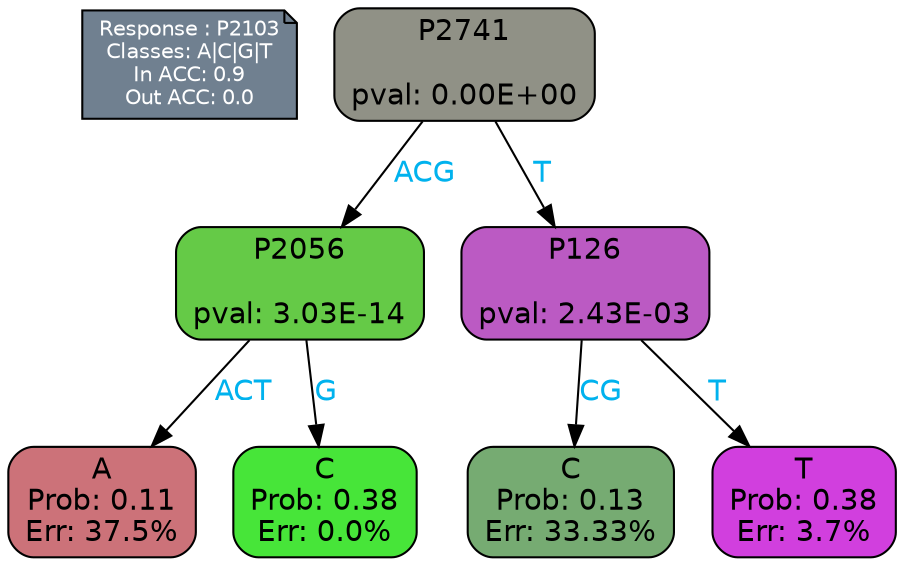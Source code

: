 digraph Tree {
node [shape=box, style="filled, rounded", color="black", fontname=helvetica] ;
graph [ranksep=equally, splines=polylines, bgcolor=transparent, dpi=600] ;
edge [fontname=helvetica] ;
LEGEND [label="Response : P2103
Classes: A|C|G|T
In ACC: 0.9
Out ACC: 0.0
",shape=note,align=left,style=filled,fillcolor="slategray",fontcolor="white",fontsize=10];1 [label="P2741

pval: 0.00E+00", fillcolor="#909186"] ;
2 [label="P2056

pval: 3.03E-14", fillcolor="#65ca47"] ;
3 [label="A
Prob: 0.11
Err: 37.5%", fillcolor="#cc7279"] ;
4 [label="C
Prob: 0.38
Err: 0.0%", fillcolor="#47e539"] ;
5 [label="P126

pval: 2.43E-03", fillcolor="#bb5ac3"] ;
6 [label="C
Prob: 0.13
Err: 33.33%", fillcolor="#76ab72"] ;
7 [label="T
Prob: 0.38
Err: 3.7%", fillcolor="#d13fde"] ;
1 -> 2 [label="ACG",fontcolor=deepskyblue2] ;
1 -> 5 [label="T",fontcolor=deepskyblue2] ;
2 -> 3 [label="ACT",fontcolor=deepskyblue2] ;
2 -> 4 [label="G",fontcolor=deepskyblue2] ;
5 -> 6 [label="CG",fontcolor=deepskyblue2] ;
5 -> 7 [label="T",fontcolor=deepskyblue2] ;
{rank = same; 3;4;6;7;}{rank = same; LEGEND;1;}}